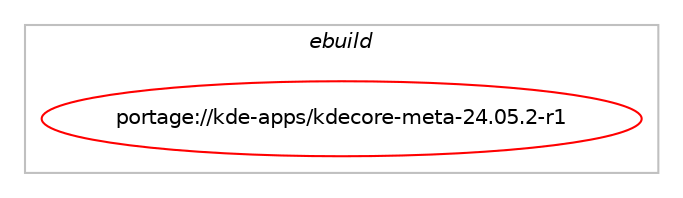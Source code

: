 digraph prolog {

# *************
# Graph options
# *************

newrank=true;
concentrate=true;
compound=true;
graph [rankdir=LR,fontname=Helvetica,fontsize=10,ranksep=1.5];#, ranksep=2.5, nodesep=0.2];
edge  [arrowhead=vee];
node  [fontname=Helvetica,fontsize=10];

# **********
# The ebuild
# **********

subgraph cluster_leftcol {
color=gray;
label=<<i>ebuild</i>>;
id [label="portage://kde-apps/kdecore-meta-24.05.2-r1", color=red, width=4, href="../kde-apps/kdecore-meta-24.05.2-r1.svg"];
}

# ****************
# The dependencies
# ****************

subgraph cluster_midcol {
color=gray;
label=<<i>dependencies</i>>;
subgraph cluster_compile {
fillcolor="#eeeeee";
style=filled;
label=<<i>compile</i>>;
}
subgraph cluster_compileandrun {
fillcolor="#eeeeee";
style=filled;
label=<<i>compile and run</i>>;
}
subgraph cluster_run {
fillcolor="#eeeeee";
style=filled;
label=<<i>run</i>>;
# *** BEGIN UNKNOWN DEPENDENCY TYPE (TODO) ***
# id -> equal(use_conditional_group(positive,share,portage://kde-apps/kdecore-meta-24.05.2-r1,[package_dependency(portage://kde-apps/kdecore-meta-24.05.2-r1,run,no,kde-frameworks,purpose,none,[,,],[slot(6)],[])]))
# *** END UNKNOWN DEPENDENCY TYPE (TODO) ***

# *** BEGIN UNKNOWN DEPENDENCY TYPE (TODO) ***
# id -> equal(use_conditional_group(positive,webengine,portage://kde-apps/kdecore-meta-24.05.2-r1,[package_dependency(portage://kde-apps/kdecore-meta-24.05.2-r1,run,no,kde-apps,khelpcenter,greaterequal,[24.05.2,,,24.05.2],any_different_slot,[]),any_of_group([package_dependency(portage://kde-apps/kdecore-meta-24.05.2-r1,run,no,www-client,falkon,greaterequal,[24.05.2,,,24.05.2],[],[]),package_dependency(portage://kde-apps/kdecore-meta-24.05.2-r1,run,no,kde-apps,konqueror,greaterequal,[24.05.2,,,24.05.2],any_different_slot,[])])]))
# *** END UNKNOWN DEPENDENCY TYPE (TODO) ***

# *** BEGIN UNKNOWN DEPENDENCY TYPE (TODO) ***
# id -> equal(package_dependency(portage://kde-apps/kdecore-meta-24.05.2-r1,run,no,kde-apps,dolphin,greaterequal,[24.05.2,,,24.05.2],any_different_slot,[]))
# *** END UNKNOWN DEPENDENCY TYPE (TODO) ***

# *** BEGIN UNKNOWN DEPENDENCY TYPE (TODO) ***
# id -> equal(package_dependency(portage://kde-apps/kdecore-meta-24.05.2-r1,run,no,kde-apps,kdialog,greaterequal,[24.05.2,,,24.05.2],any_different_slot,[]))
# *** END UNKNOWN DEPENDENCY TYPE (TODO) ***

# *** BEGIN UNKNOWN DEPENDENCY TYPE (TODO) ***
# id -> equal(package_dependency(portage://kde-apps/kdecore-meta-24.05.2-r1,run,no,kde-apps,keditbookmarks,greaterequal,[24.05.2,,,24.05.2],any_different_slot,[]))
# *** END UNKNOWN DEPENDENCY TYPE (TODO) ***

# *** BEGIN UNKNOWN DEPENDENCY TYPE (TODO) ***
# id -> equal(package_dependency(portage://kde-apps/kdecore-meta-24.05.2-r1,run,no,kde-apps,kfind,greaterequal,[24.05.2,,,24.05.2],any_different_slot,[]))
# *** END UNKNOWN DEPENDENCY TYPE (TODO) ***

# *** BEGIN UNKNOWN DEPENDENCY TYPE (TODO) ***
# id -> equal(package_dependency(portage://kde-apps/kdecore-meta-24.05.2-r1,run,no,kde-apps,konsole,greaterequal,[24.05.2,,,24.05.2],any_different_slot,[]))
# *** END UNKNOWN DEPENDENCY TYPE (TODO) ***

# *** BEGIN UNKNOWN DEPENDENCY TYPE (TODO) ***
# id -> equal(package_dependency(portage://kde-apps/kdecore-meta-24.05.2-r1,run,no,kde-apps,kwrite,greaterequal,[24.05.2,,,24.05.2],any_different_slot,[]))
# *** END UNKNOWN DEPENDENCY TYPE (TODO) ***

}
}

# **************
# The candidates
# **************

subgraph cluster_choices {
rank=same;
color=gray;
label=<<i>candidates</i>>;

}

}
